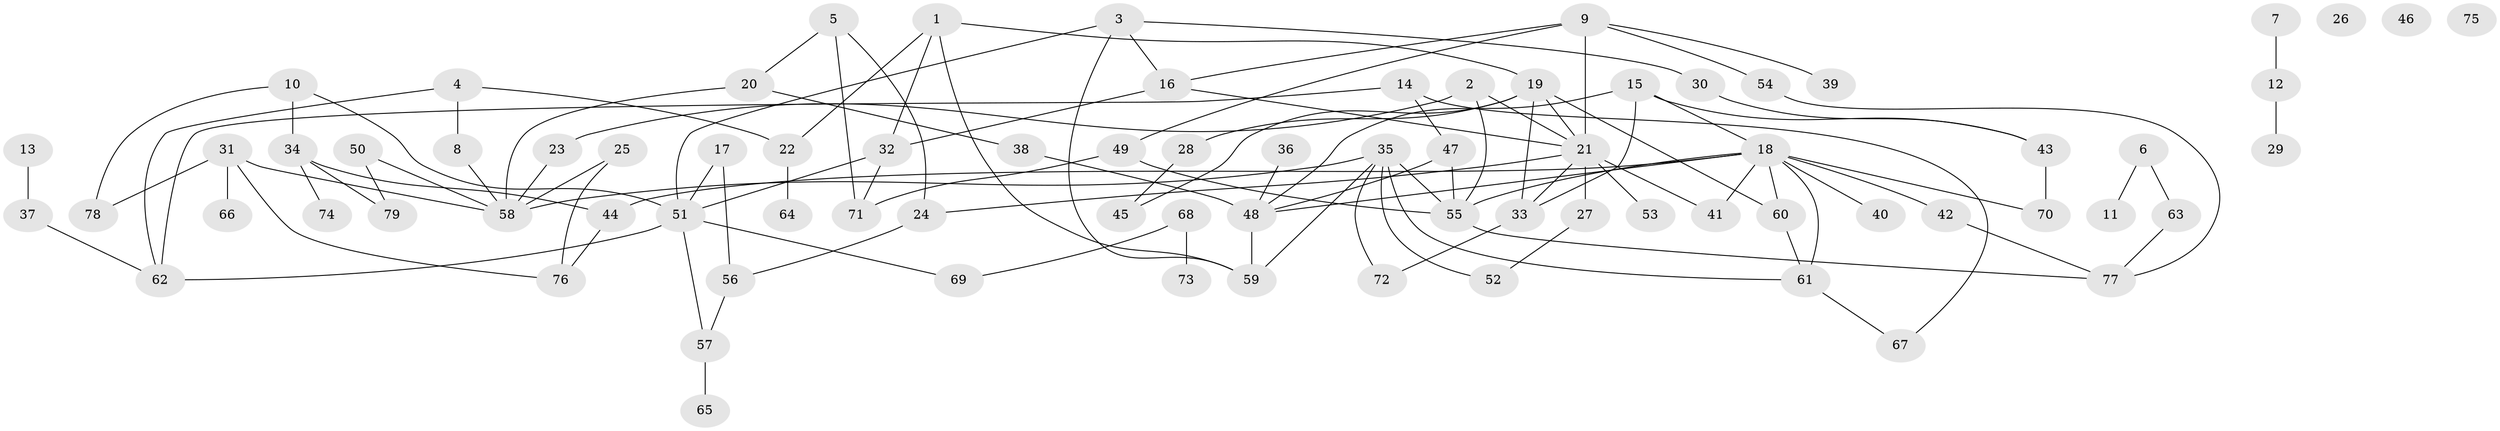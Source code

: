 // coarse degree distribution, {11: 0.02127659574468085, 3: 0.19148936170212766, 9: 0.0425531914893617, 4: 0.10638297872340426, 5: 0.06382978723404255, 2: 0.2127659574468085, 1: 0.2553191489361702, 12: 0.02127659574468085, 0: 0.06382978723404255, 7: 0.02127659574468085}
// Generated by graph-tools (version 1.1) at 2025/16/03/04/25 18:16:39]
// undirected, 79 vertices, 112 edges
graph export_dot {
graph [start="1"]
  node [color=gray90,style=filled];
  1;
  2;
  3;
  4;
  5;
  6;
  7;
  8;
  9;
  10;
  11;
  12;
  13;
  14;
  15;
  16;
  17;
  18;
  19;
  20;
  21;
  22;
  23;
  24;
  25;
  26;
  27;
  28;
  29;
  30;
  31;
  32;
  33;
  34;
  35;
  36;
  37;
  38;
  39;
  40;
  41;
  42;
  43;
  44;
  45;
  46;
  47;
  48;
  49;
  50;
  51;
  52;
  53;
  54;
  55;
  56;
  57;
  58;
  59;
  60;
  61;
  62;
  63;
  64;
  65;
  66;
  67;
  68;
  69;
  70;
  71;
  72;
  73;
  74;
  75;
  76;
  77;
  78;
  79;
  1 -- 19;
  1 -- 22;
  1 -- 32;
  1 -- 59;
  2 -- 21;
  2 -- 23;
  2 -- 55;
  3 -- 16;
  3 -- 30;
  3 -- 51;
  3 -- 59;
  4 -- 8;
  4 -- 22;
  4 -- 62;
  5 -- 20;
  5 -- 24;
  5 -- 71;
  6 -- 11;
  6 -- 63;
  7 -- 12;
  8 -- 58;
  9 -- 16;
  9 -- 21;
  9 -- 39;
  9 -- 49;
  9 -- 54;
  10 -- 34;
  10 -- 51;
  10 -- 78;
  12 -- 29;
  13 -- 37;
  14 -- 47;
  14 -- 62;
  14 -- 67;
  15 -- 18;
  15 -- 33;
  15 -- 43;
  15 -- 48;
  16 -- 21;
  16 -- 32;
  17 -- 51;
  17 -- 56;
  18 -- 40;
  18 -- 41;
  18 -- 42;
  18 -- 44;
  18 -- 48;
  18 -- 55;
  18 -- 60;
  18 -- 61;
  18 -- 70;
  19 -- 21;
  19 -- 28;
  19 -- 33;
  19 -- 45;
  19 -- 60;
  20 -- 38;
  20 -- 58;
  21 -- 24;
  21 -- 27;
  21 -- 33;
  21 -- 41;
  21 -- 53;
  22 -- 64;
  23 -- 58;
  24 -- 56;
  25 -- 58;
  25 -- 76;
  27 -- 52;
  28 -- 45;
  30 -- 43;
  31 -- 58;
  31 -- 66;
  31 -- 76;
  31 -- 78;
  32 -- 51;
  32 -- 71;
  33 -- 72;
  34 -- 44;
  34 -- 74;
  34 -- 79;
  35 -- 52;
  35 -- 55;
  35 -- 58;
  35 -- 59;
  35 -- 61;
  35 -- 72;
  36 -- 48;
  37 -- 62;
  38 -- 48;
  42 -- 77;
  43 -- 70;
  44 -- 76;
  47 -- 48;
  47 -- 55;
  48 -- 59;
  49 -- 55;
  49 -- 71;
  50 -- 58;
  50 -- 79;
  51 -- 57;
  51 -- 62;
  51 -- 69;
  54 -- 77;
  55 -- 77;
  56 -- 57;
  57 -- 65;
  60 -- 61;
  61 -- 67;
  63 -- 77;
  68 -- 69;
  68 -- 73;
}
